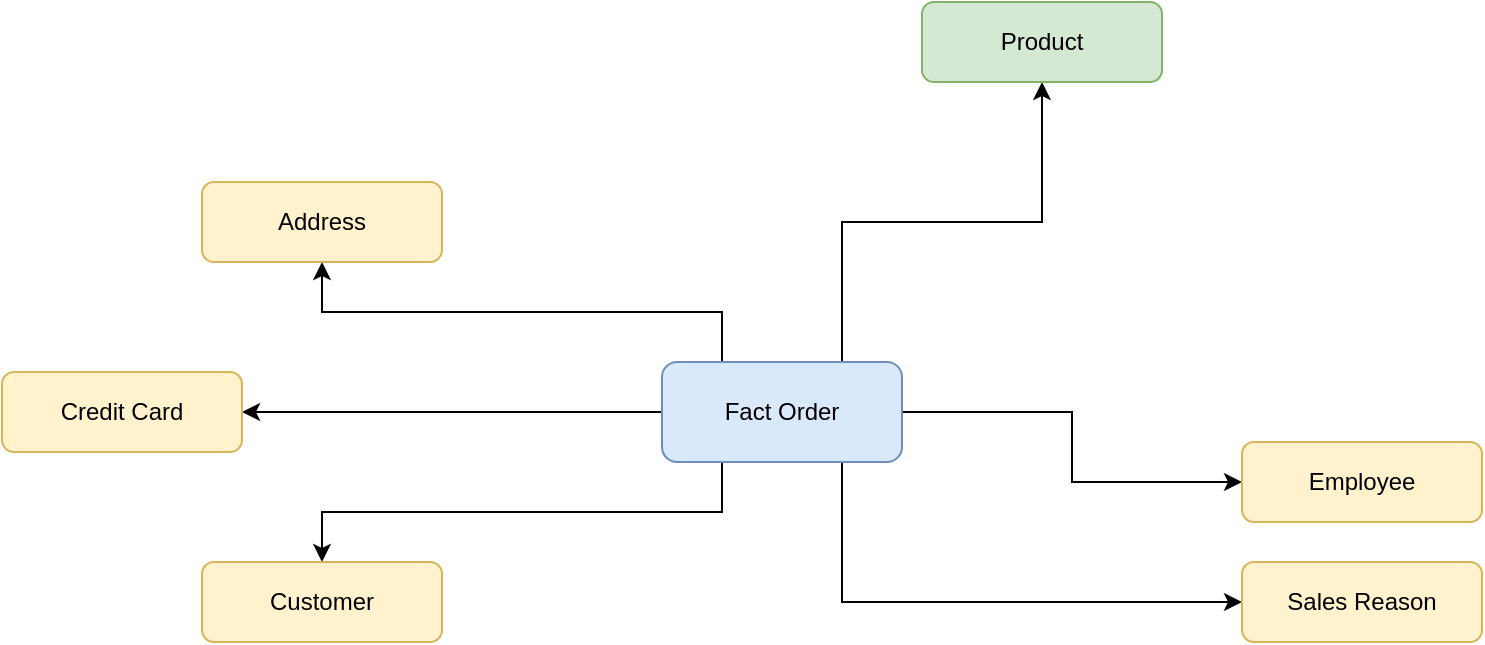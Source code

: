 <mxfile version="20.2.8" type="github">
  <diagram id="C5RBs43oDa-KdzZeNtuy" name="Page-1">
    <mxGraphModel dx="868" dy="450" grid="1" gridSize="10" guides="1" tooltips="1" connect="1" arrows="1" fold="1" page="1" pageScale="1" pageWidth="827" pageHeight="1169" math="0" shadow="0">
      <root>
        <mxCell id="WIyWlLk6GJQsqaUBKTNV-0" />
        <mxCell id="WIyWlLk6GJQsqaUBKTNV-1" parent="WIyWlLk6GJQsqaUBKTNV-0" />
        <mxCell id="_sI8reu0_ldh49B5_y5q-12" style="edgeStyle=orthogonalEdgeStyle;rounded=0;orthogonalLoop=1;jettySize=auto;html=1;entryX=0.5;entryY=1;entryDx=0;entryDy=0;exitX=0.75;exitY=0;exitDx=0;exitDy=0;" parent="WIyWlLk6GJQsqaUBKTNV-1" source="_sI8reu0_ldh49B5_y5q-0" target="_sI8reu0_ldh49B5_y5q-4" edge="1">
          <mxGeometry relative="1" as="geometry" />
        </mxCell>
        <mxCell id="_sI8reu0_ldh49B5_y5q-14" style="edgeStyle=orthogonalEdgeStyle;rounded=0;orthogonalLoop=1;jettySize=auto;html=1;entryX=0;entryY=0.5;entryDx=0;entryDy=0;exitX=0.75;exitY=1;exitDx=0;exitDy=0;" parent="WIyWlLk6GJQsqaUBKTNV-1" source="_sI8reu0_ldh49B5_y5q-0" target="_sI8reu0_ldh49B5_y5q-3" edge="1">
          <mxGeometry relative="1" as="geometry" />
        </mxCell>
        <mxCell id="_sI8reu0_ldh49B5_y5q-19" style="edgeStyle=orthogonalEdgeStyle;rounded=0;orthogonalLoop=1;jettySize=auto;html=1;entryX=1;entryY=0.5;entryDx=0;entryDy=0;" parent="WIyWlLk6GJQsqaUBKTNV-1" source="_sI8reu0_ldh49B5_y5q-0" target="_sI8reu0_ldh49B5_y5q-18" edge="1">
          <mxGeometry relative="1" as="geometry" />
        </mxCell>
        <mxCell id="_sI8reu0_ldh49B5_y5q-23" style="edgeStyle=orthogonalEdgeStyle;rounded=0;orthogonalLoop=1;jettySize=auto;html=1;exitX=0.25;exitY=1;exitDx=0;exitDy=0;" parent="WIyWlLk6GJQsqaUBKTNV-1" source="_sI8reu0_ldh49B5_y5q-0" target="_sI8reu0_ldh49B5_y5q-1" edge="1">
          <mxGeometry relative="1" as="geometry" />
        </mxCell>
        <mxCell id="BXtvl-tpUQrDRl_RTk_6-1" style="edgeStyle=orthogonalEdgeStyle;rounded=0;orthogonalLoop=1;jettySize=auto;html=1;exitX=0.25;exitY=0;exitDx=0;exitDy=0;entryX=0.5;entryY=1;entryDx=0;entryDy=0;" parent="WIyWlLk6GJQsqaUBKTNV-1" source="_sI8reu0_ldh49B5_y5q-0" target="BXtvl-tpUQrDRl_RTk_6-0" edge="1">
          <mxGeometry relative="1" as="geometry" />
        </mxCell>
        <mxCell id="_PuyPnFvorckAPTHs0UM-0" style="edgeStyle=orthogonalEdgeStyle;rounded=0;orthogonalLoop=1;jettySize=auto;html=1;entryX=0;entryY=0.5;entryDx=0;entryDy=0;" edge="1" parent="WIyWlLk6GJQsqaUBKTNV-1" source="_sI8reu0_ldh49B5_y5q-0" target="_PuyPnFvorckAPTHs0UM-1">
          <mxGeometry relative="1" as="geometry">
            <mxPoint x="410" y="110" as="targetPoint" />
          </mxGeometry>
        </mxCell>
        <mxCell id="_sI8reu0_ldh49B5_y5q-0" value="Fact Order" style="rounded=1;whiteSpace=wrap;html=1;fillColor=#dae8fc;strokeColor=#6c8ebf;" parent="WIyWlLk6GJQsqaUBKTNV-1" vertex="1">
          <mxGeometry x="360" y="230" width="120" height="50" as="geometry" />
        </mxCell>
        <mxCell id="_sI8reu0_ldh49B5_y5q-1" value="Customer" style="rounded=1;whiteSpace=wrap;html=1;fillColor=#fff2cc;strokeColor=#d6b656;" parent="WIyWlLk6GJQsqaUBKTNV-1" vertex="1">
          <mxGeometry x="130" y="330" width="120" height="40" as="geometry" />
        </mxCell>
        <mxCell id="_sI8reu0_ldh49B5_y5q-3" value="Sales Reason" style="rounded=1;whiteSpace=wrap;html=1;fillColor=#fff2cc;strokeColor=#d6b656;" parent="WIyWlLk6GJQsqaUBKTNV-1" vertex="1">
          <mxGeometry x="650" y="330" width="120" height="40" as="geometry" />
        </mxCell>
        <mxCell id="_sI8reu0_ldh49B5_y5q-4" value="Product" style="rounded=1;whiteSpace=wrap;html=1;fillColor=#d5e8d4;strokeColor=#82b366;" parent="WIyWlLk6GJQsqaUBKTNV-1" vertex="1">
          <mxGeometry x="490" y="50" width="120" height="40" as="geometry" />
        </mxCell>
        <mxCell id="_sI8reu0_ldh49B5_y5q-18" value="Credit Card" style="rounded=1;whiteSpace=wrap;html=1;fillColor=#fff2cc;strokeColor=#d6b656;" parent="WIyWlLk6GJQsqaUBKTNV-1" vertex="1">
          <mxGeometry x="30" y="235" width="120" height="40" as="geometry" />
        </mxCell>
        <mxCell id="BXtvl-tpUQrDRl_RTk_6-0" value="Address" style="rounded=1;whiteSpace=wrap;html=1;fillColor=#fff2cc;strokeColor=#d6b656;" parent="WIyWlLk6GJQsqaUBKTNV-1" vertex="1">
          <mxGeometry x="130" y="140" width="120" height="40" as="geometry" />
        </mxCell>
        <mxCell id="_PuyPnFvorckAPTHs0UM-1" value="Employee" style="rounded=1;whiteSpace=wrap;html=1;fillColor=#fff2cc;strokeColor=#d6b656;" vertex="1" parent="WIyWlLk6GJQsqaUBKTNV-1">
          <mxGeometry x="650" y="270" width="120" height="40" as="geometry" />
        </mxCell>
      </root>
    </mxGraphModel>
  </diagram>
</mxfile>
